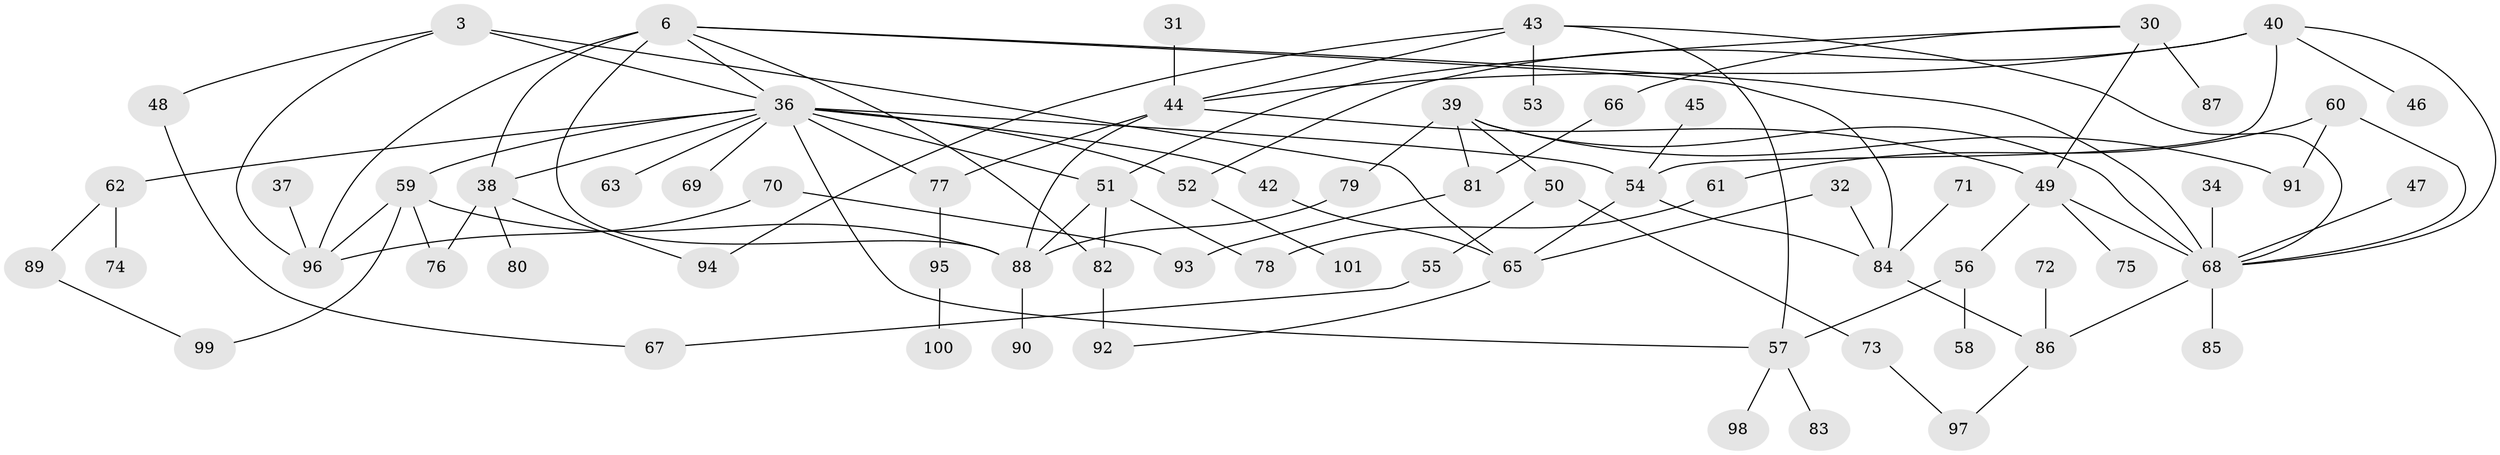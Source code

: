 // original degree distribution, {4: 0.10891089108910891, 5: 0.06930693069306931, 10: 0.009900990099009901, 7: 0.019801980198019802, 3: 0.21782178217821782, 6: 0.0297029702970297, 2: 0.33663366336633666, 1: 0.2079207920792079}
// Generated by graph-tools (version 1.1) at 2025/46/03/04/25 21:46:06]
// undirected, 70 vertices, 100 edges
graph export_dot {
graph [start="1"]
  node [color=gray90,style=filled];
  3;
  6 [super="+5"];
  30 [super="+21"];
  31;
  32;
  34;
  36 [super="+16+4"];
  37;
  38 [super="+20+25"];
  39;
  40 [super="+10"];
  42;
  43 [super="+18+22"];
  44 [super="+15"];
  45;
  46;
  47;
  48;
  49 [super="+29"];
  50;
  51 [super="+8"];
  52 [super="+19+26"];
  53;
  54 [super="+9"];
  55;
  56;
  57 [super="+17"];
  58;
  59;
  60 [super="+12"];
  61;
  62;
  63;
  65 [super="+41"];
  66;
  67;
  68 [super="+11"];
  69;
  70;
  71;
  72;
  73;
  74;
  75;
  76;
  77 [super="+35"];
  78;
  79;
  80;
  81;
  82;
  83;
  84 [super="+28+23"];
  85;
  86 [super="+13"];
  87 [super="+33"];
  88 [super="+64"];
  89;
  90;
  91;
  92;
  93;
  94;
  95;
  96 [super="+24"];
  97;
  98;
  99;
  100;
  101;
  3 -- 48;
  3 -- 96;
  3 -- 36;
  3 -- 65;
  6 -- 38 [weight=2];
  6 -- 82;
  6 -- 88;
  6 -- 36;
  6 -- 68;
  6 -- 96;
  6 -- 84;
  30 -- 49;
  30 -- 66;
  30 -- 87 [weight=2];
  30 -- 51;
  31 -- 44;
  32 -- 84;
  32 -- 65;
  34 -- 68;
  36 -- 62;
  36 -- 77 [weight=3];
  36 -- 38 [weight=2];
  36 -- 54;
  36 -- 59;
  36 -- 69;
  36 -- 42;
  36 -- 51;
  36 -- 63;
  36 -- 57;
  36 -- 52;
  37 -- 96;
  38 -- 80;
  38 -- 76;
  38 -- 94;
  39 -- 50;
  39 -- 81;
  39 -- 91;
  39 -- 79;
  39 -- 68;
  40 -- 46;
  40 -- 54;
  40 -- 44;
  40 -- 68;
  40 -- 52;
  42 -- 65;
  43 -- 57;
  43 -- 44;
  43 -- 68;
  43 -- 53;
  43 -- 94;
  44 -- 77 [weight=2];
  44 -- 88;
  44 -- 49;
  45 -- 54;
  47 -- 68;
  48 -- 67;
  49 -- 56;
  49 -- 68;
  49 -- 75;
  50 -- 55;
  50 -- 73;
  51 -- 82;
  51 -- 88 [weight=2];
  51 -- 78;
  52 -- 101;
  54 -- 65;
  54 -- 84;
  55 -- 67;
  56 -- 57;
  56 -- 58;
  57 -- 98;
  57 -- 83;
  59 -- 99;
  59 -- 88;
  59 -- 76;
  59 -- 96;
  60 -- 61;
  60 -- 91;
  60 -- 68;
  61 -- 78;
  62 -- 74;
  62 -- 89;
  65 -- 92;
  66 -- 81;
  68 -- 85;
  68 -- 86;
  70 -- 93;
  70 -- 96;
  71 -- 84;
  72 -- 86;
  73 -- 97;
  77 -- 95;
  79 -- 88;
  81 -- 93;
  82 -- 92;
  84 -- 86;
  86 -- 97;
  88 -- 90;
  89 -- 99;
  95 -- 100;
}
